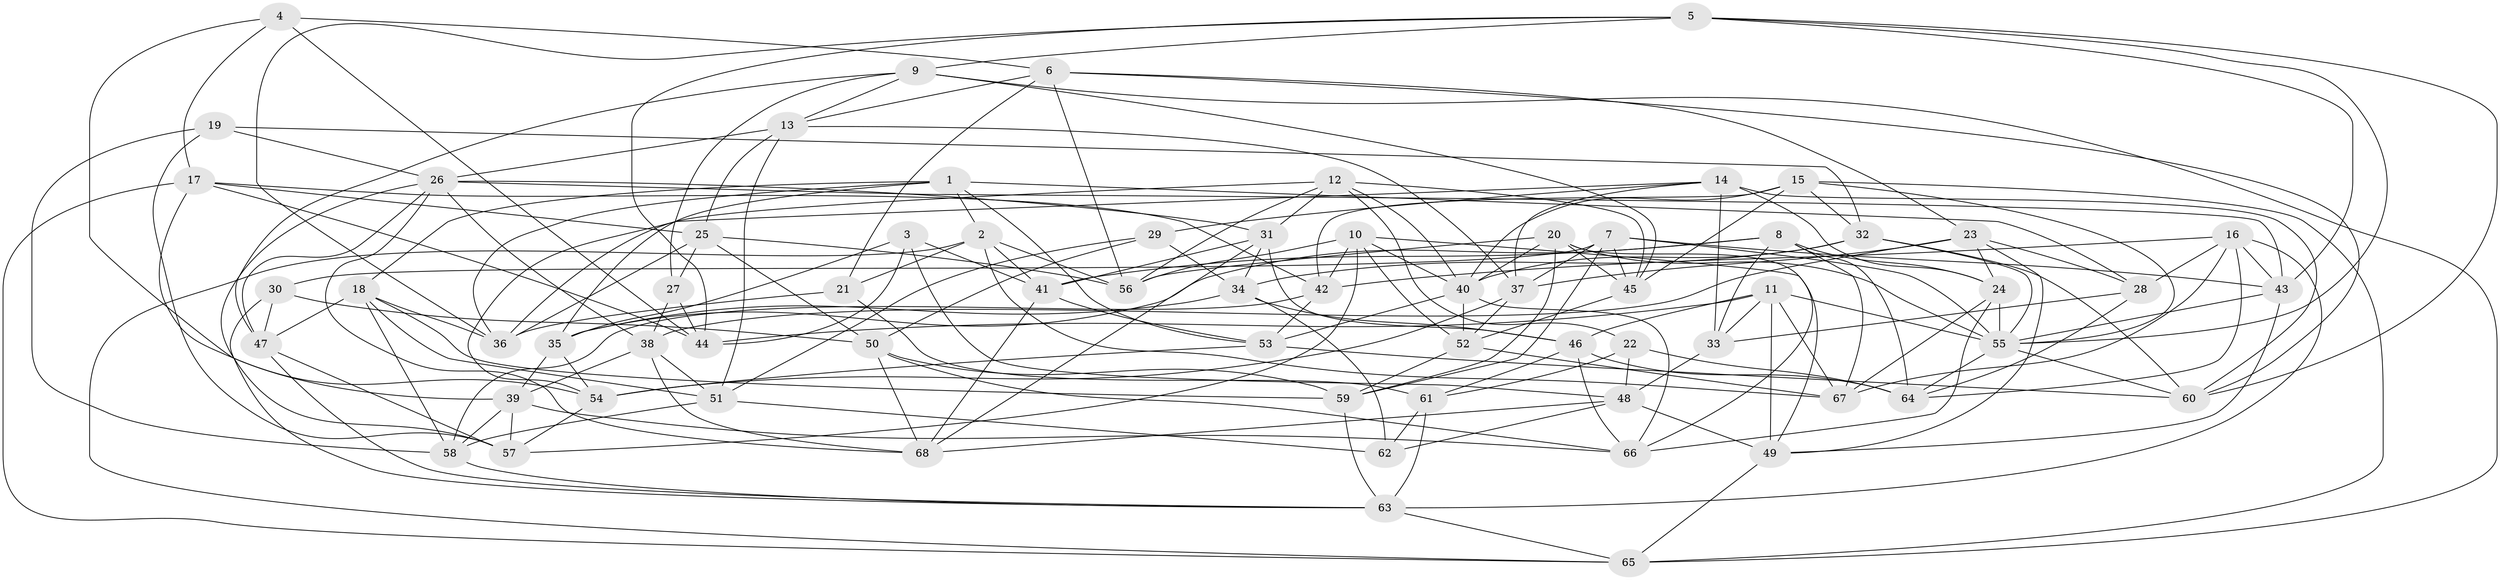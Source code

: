 // original degree distribution, {4: 1.0}
// Generated by graph-tools (version 1.1) at 2025/50/03/09/25 03:50:52]
// undirected, 68 vertices, 198 edges
graph export_dot {
graph [start="1"]
  node [color=gray90,style=filled];
  1;
  2;
  3;
  4;
  5;
  6;
  7;
  8;
  9;
  10;
  11;
  12;
  13;
  14;
  15;
  16;
  17;
  18;
  19;
  20;
  21;
  22;
  23;
  24;
  25;
  26;
  27;
  28;
  29;
  30;
  31;
  32;
  33;
  34;
  35;
  36;
  37;
  38;
  39;
  40;
  41;
  42;
  43;
  44;
  45;
  46;
  47;
  48;
  49;
  50;
  51;
  52;
  53;
  54;
  55;
  56;
  57;
  58;
  59;
  60;
  61;
  62;
  63;
  64;
  65;
  66;
  67;
  68;
  1 -- 2 [weight=1.0];
  1 -- 18 [weight=1.0];
  1 -- 28 [weight=1.0];
  1 -- 35 [weight=1.0];
  1 -- 36 [weight=1.0];
  1 -- 53 [weight=1.0];
  2 -- 21 [weight=1.0];
  2 -- 41 [weight=1.0];
  2 -- 56 [weight=1.0];
  2 -- 65 [weight=1.0];
  2 -- 67 [weight=1.0];
  3 -- 35 [weight=1.0];
  3 -- 41 [weight=1.0];
  3 -- 44 [weight=1.0];
  3 -- 48 [weight=1.0];
  4 -- 6 [weight=1.0];
  4 -- 17 [weight=1.0];
  4 -- 44 [weight=1.0];
  4 -- 54 [weight=1.0];
  5 -- 9 [weight=1.0];
  5 -- 36 [weight=1.0];
  5 -- 43 [weight=1.0];
  5 -- 44 [weight=1.0];
  5 -- 55 [weight=1.0];
  5 -- 60 [weight=1.0];
  6 -- 13 [weight=1.0];
  6 -- 21 [weight=1.0];
  6 -- 23 [weight=1.0];
  6 -- 56 [weight=1.0];
  6 -- 60 [weight=1.0];
  7 -- 30 [weight=1.0];
  7 -- 37 [weight=1.0];
  7 -- 43 [weight=1.0];
  7 -- 45 [weight=1.0];
  7 -- 55 [weight=1.0];
  7 -- 59 [weight=1.0];
  8 -- 24 [weight=1.0];
  8 -- 33 [weight=1.0];
  8 -- 35 [weight=1.0];
  8 -- 41 [weight=1.0];
  8 -- 64 [weight=1.0];
  8 -- 67 [weight=1.0];
  9 -- 13 [weight=1.0];
  9 -- 27 [weight=1.0];
  9 -- 45 [weight=1.0];
  9 -- 47 [weight=1.0];
  9 -- 65 [weight=1.0];
  10 -- 40 [weight=1.0];
  10 -- 42 [weight=1.0];
  10 -- 49 [weight=1.0];
  10 -- 52 [weight=1.0];
  10 -- 56 [weight=1.0];
  10 -- 57 [weight=1.0];
  11 -- 33 [weight=1.0];
  11 -- 44 [weight=1.0];
  11 -- 46 [weight=1.0];
  11 -- 49 [weight=1.0];
  11 -- 55 [weight=1.0];
  11 -- 67 [weight=1.0];
  12 -- 22 [weight=1.0];
  12 -- 31 [weight=1.0];
  12 -- 36 [weight=1.0];
  12 -- 40 [weight=1.0];
  12 -- 45 [weight=1.0];
  12 -- 56 [weight=1.0];
  13 -- 25 [weight=1.0];
  13 -- 26 [weight=1.0];
  13 -- 37 [weight=1.0];
  13 -- 51 [weight=1.0];
  14 -- 24 [weight=1.0];
  14 -- 29 [weight=1.0];
  14 -- 33 [weight=1.0];
  14 -- 37 [weight=1.0];
  14 -- 54 [weight=1.0];
  14 -- 60 [weight=1.0];
  15 -- 32 [weight=1.0];
  15 -- 40 [weight=1.0];
  15 -- 42 [weight=1.0];
  15 -- 45 [weight=1.0];
  15 -- 55 [weight=1.0];
  15 -- 65 [weight=1.0];
  16 -- 28 [weight=1.0];
  16 -- 42 [weight=1.0];
  16 -- 43 [weight=1.0];
  16 -- 63 [weight=1.0];
  16 -- 64 [weight=1.0];
  16 -- 67 [weight=1.0];
  17 -- 25 [weight=1.0];
  17 -- 39 [weight=1.0];
  17 -- 42 [weight=1.0];
  17 -- 44 [weight=1.0];
  17 -- 65 [weight=1.0];
  18 -- 36 [weight=1.0];
  18 -- 47 [weight=1.0];
  18 -- 51 [weight=1.0];
  18 -- 58 [weight=1.0];
  18 -- 59 [weight=1.0];
  19 -- 26 [weight=1.0];
  19 -- 32 [weight=1.0];
  19 -- 57 [weight=1.0];
  19 -- 58 [weight=1.0];
  20 -- 40 [weight=1.0];
  20 -- 45 [weight=1.0];
  20 -- 55 [weight=1.0];
  20 -- 56 [weight=1.0];
  20 -- 59 [weight=1.0];
  20 -- 66 [weight=1.0];
  21 -- 36 [weight=1.0];
  21 -- 61 [weight=1.0];
  22 -- 48 [weight=1.0];
  22 -- 61 [weight=1.0];
  22 -- 64 [weight=1.0];
  23 -- 24 [weight=1.0];
  23 -- 28 [weight=1.0];
  23 -- 37 [weight=1.0];
  23 -- 38 [weight=1.0];
  23 -- 49 [weight=1.0];
  24 -- 55 [weight=1.0];
  24 -- 66 [weight=1.0];
  24 -- 67 [weight=1.0];
  25 -- 27 [weight=1.0];
  25 -- 36 [weight=1.0];
  25 -- 50 [weight=1.0];
  25 -- 56 [weight=1.0];
  26 -- 31 [weight=1.0];
  26 -- 38 [weight=1.0];
  26 -- 43 [weight=1.0];
  26 -- 47 [weight=1.0];
  26 -- 57 [weight=1.0];
  26 -- 68 [weight=1.0];
  27 -- 38 [weight=1.0];
  27 -- 44 [weight=1.0];
  28 -- 33 [weight=2.0];
  28 -- 64 [weight=1.0];
  29 -- 34 [weight=1.0];
  29 -- 50 [weight=1.0];
  29 -- 51 [weight=1.0];
  30 -- 47 [weight=1.0];
  30 -- 50 [weight=1.0];
  30 -- 63 [weight=1.0];
  31 -- 34 [weight=1.0];
  31 -- 41 [weight=1.0];
  31 -- 46 [weight=1.0];
  31 -- 68 [weight=1.0];
  32 -- 34 [weight=1.0];
  32 -- 40 [weight=1.0];
  32 -- 55 [weight=1.0];
  32 -- 60 [weight=1.0];
  33 -- 48 [weight=1.0];
  34 -- 35 [weight=1.0];
  34 -- 46 [weight=1.0];
  34 -- 62 [weight=1.0];
  35 -- 39 [weight=1.0];
  35 -- 54 [weight=1.0];
  37 -- 52 [weight=1.0];
  37 -- 54 [weight=1.0];
  38 -- 39 [weight=1.0];
  38 -- 51 [weight=1.0];
  38 -- 68 [weight=1.0];
  39 -- 57 [weight=1.0];
  39 -- 58 [weight=1.0];
  39 -- 66 [weight=1.0];
  40 -- 52 [weight=1.0];
  40 -- 53 [weight=1.0];
  40 -- 66 [weight=1.0];
  41 -- 53 [weight=1.0];
  41 -- 68 [weight=1.0];
  42 -- 53 [weight=1.0];
  42 -- 58 [weight=1.0];
  43 -- 49 [weight=1.0];
  43 -- 55 [weight=1.0];
  45 -- 52 [weight=1.0];
  46 -- 61 [weight=1.0];
  46 -- 64 [weight=1.0];
  46 -- 66 [weight=1.0];
  47 -- 57 [weight=1.0];
  47 -- 63 [weight=1.0];
  48 -- 49 [weight=1.0];
  48 -- 62 [weight=1.0];
  48 -- 68 [weight=1.0];
  49 -- 65 [weight=1.0];
  50 -- 59 [weight=1.0];
  50 -- 66 [weight=1.0];
  50 -- 68 [weight=1.0];
  51 -- 58 [weight=1.0];
  51 -- 62 [weight=1.0];
  52 -- 59 [weight=1.0];
  52 -- 67 [weight=1.0];
  53 -- 54 [weight=1.0];
  53 -- 60 [weight=1.0];
  54 -- 57 [weight=1.0];
  55 -- 60 [weight=1.0];
  55 -- 64 [weight=1.0];
  58 -- 63 [weight=1.0];
  59 -- 63 [weight=1.0];
  61 -- 62 [weight=1.0];
  61 -- 63 [weight=2.0];
  63 -- 65 [weight=1.0];
}

